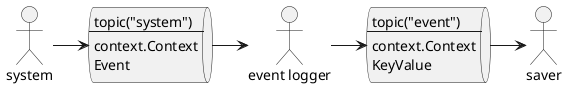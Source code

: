 @startuml

queue system..event[
topic("system")
--
context.Context
Event
]

queue event..keyvalue[
topic("event")
--
context.Context
KeyValue
]

actor system
system->system..event
system..event->:event logger:
:event logger:->event..keyvalue
event..keyvalue->saver

@enduml
